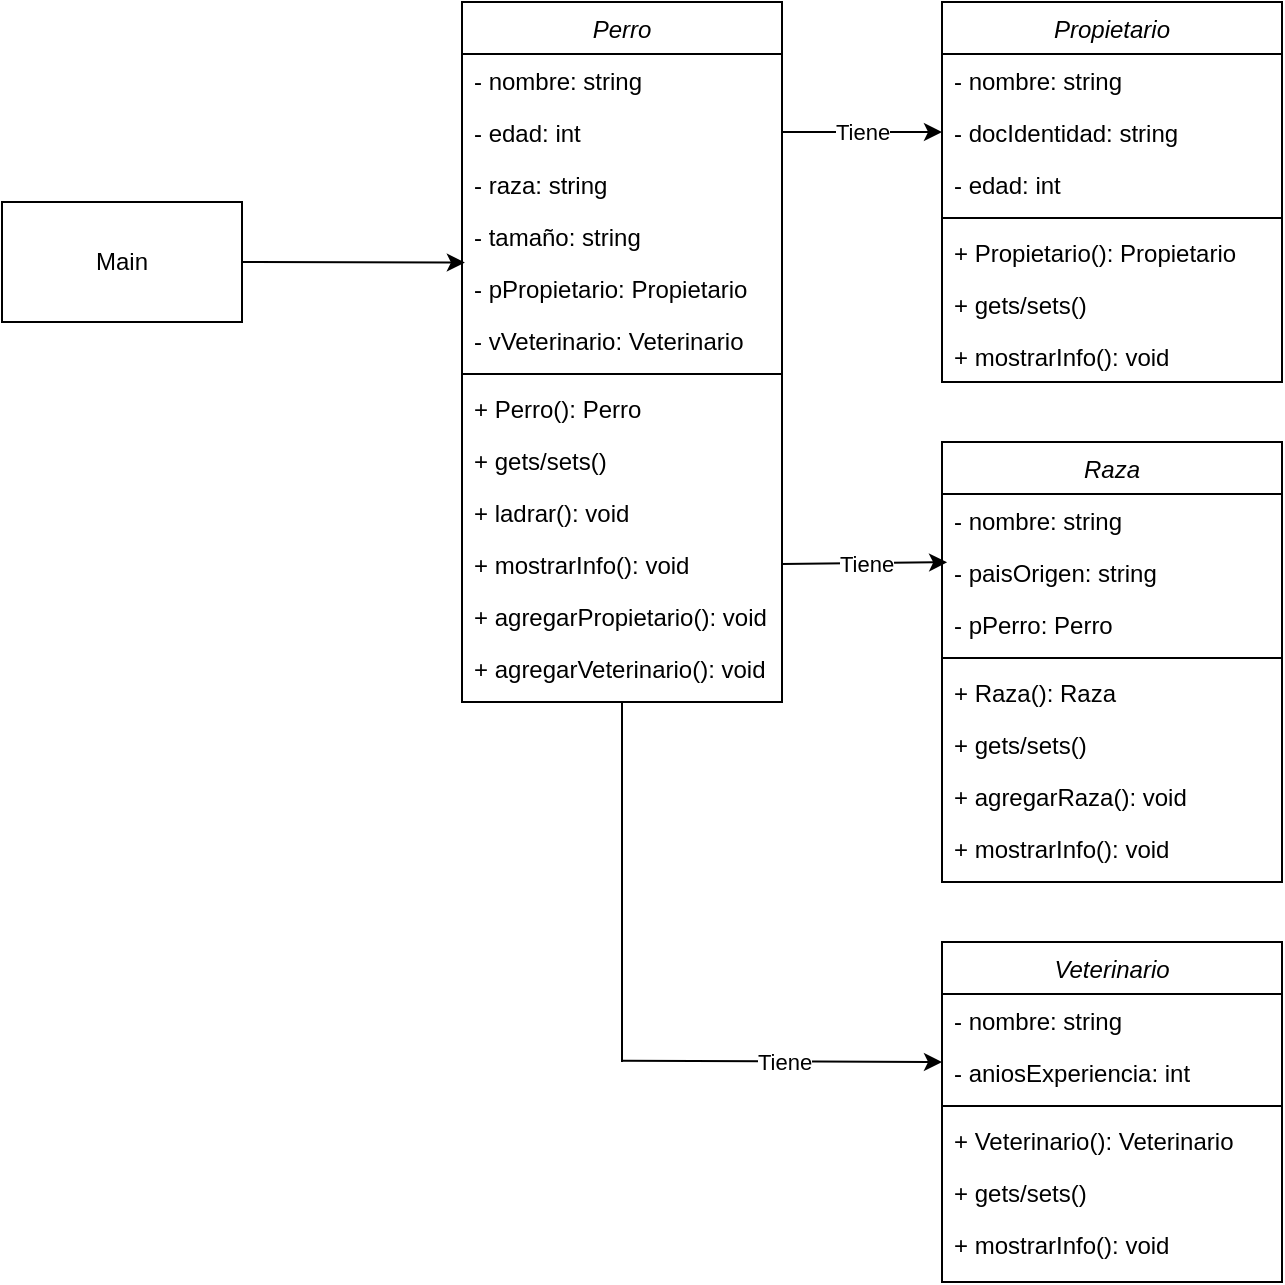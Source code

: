 <mxfile version="23.1.2" type="device">
  <diagram id="C5RBs43oDa-KdzZeNtuy" name="Page-1">
    <mxGraphModel dx="772" dy="294" grid="1" gridSize="10" guides="1" tooltips="1" connect="1" arrows="1" fold="1" page="1" pageScale="1" pageWidth="827" pageHeight="1169" math="0" shadow="0">
      <root>
        <mxCell id="WIyWlLk6GJQsqaUBKTNV-0" />
        <mxCell id="WIyWlLk6GJQsqaUBKTNV-1" parent="WIyWlLk6GJQsqaUBKTNV-0" />
        <mxCell id="zkfFHV4jXpPFQw0GAbJ--0" value="Perro" style="swimlane;fontStyle=2;align=center;verticalAlign=top;childLayout=stackLayout;horizontal=1;startSize=26;horizontalStack=0;resizeParent=1;resizeLast=0;collapsible=1;marginBottom=0;rounded=0;shadow=0;strokeWidth=1;" parent="WIyWlLk6GJQsqaUBKTNV-1" vertex="1">
          <mxGeometry x="350" y="50" width="160" height="350" as="geometry">
            <mxRectangle x="230" y="140" width="160" height="26" as="alternateBounds" />
          </mxGeometry>
        </mxCell>
        <mxCell id="zkfFHV4jXpPFQw0GAbJ--1" value="- nombre: string" style="text;align=left;verticalAlign=top;spacingLeft=4;spacingRight=4;overflow=hidden;rotatable=0;points=[[0,0.5],[1,0.5]];portConstraint=eastwest;" parent="zkfFHV4jXpPFQw0GAbJ--0" vertex="1">
          <mxGeometry y="26" width="160" height="26" as="geometry" />
        </mxCell>
        <mxCell id="zkfFHV4jXpPFQw0GAbJ--2" value="- edad: int" style="text;align=left;verticalAlign=top;spacingLeft=4;spacingRight=4;overflow=hidden;rotatable=0;points=[[0,0.5],[1,0.5]];portConstraint=eastwest;rounded=0;shadow=0;html=0;" parent="zkfFHV4jXpPFQw0GAbJ--0" vertex="1">
          <mxGeometry y="52" width="160" height="26" as="geometry" />
        </mxCell>
        <mxCell id="zkfFHV4jXpPFQw0GAbJ--3" value="- raza: string" style="text;align=left;verticalAlign=top;spacingLeft=4;spacingRight=4;overflow=hidden;rotatable=0;points=[[0,0.5],[1,0.5]];portConstraint=eastwest;rounded=0;shadow=0;html=0;" parent="zkfFHV4jXpPFQw0GAbJ--0" vertex="1">
          <mxGeometry y="78" width="160" height="26" as="geometry" />
        </mxCell>
        <mxCell id="dlrAxM8s-oQDHINTln1t-0" value="- tamaño: string" style="text;align=left;verticalAlign=top;spacingLeft=4;spacingRight=4;overflow=hidden;rotatable=0;points=[[0,0.5],[1,0.5]];portConstraint=eastwest;rounded=0;shadow=0;html=0;" vertex="1" parent="zkfFHV4jXpPFQw0GAbJ--0">
          <mxGeometry y="104" width="160" height="26" as="geometry" />
        </mxCell>
        <mxCell id="dlrAxM8s-oQDHINTln1t-1" value="- pPropietario: Propietario" style="text;align=left;verticalAlign=top;spacingLeft=4;spacingRight=4;overflow=hidden;rotatable=0;points=[[0,0.5],[1,0.5]];portConstraint=eastwest;rounded=0;shadow=0;html=0;" vertex="1" parent="zkfFHV4jXpPFQw0GAbJ--0">
          <mxGeometry y="130" width="160" height="26" as="geometry" />
        </mxCell>
        <mxCell id="dlrAxM8s-oQDHINTln1t-2" value="- vVeterinario: Veterinario" style="text;align=left;verticalAlign=top;spacingLeft=4;spacingRight=4;overflow=hidden;rotatable=0;points=[[0,0.5],[1,0.5]];portConstraint=eastwest;rounded=0;shadow=0;html=0;" vertex="1" parent="zkfFHV4jXpPFQw0GAbJ--0">
          <mxGeometry y="156" width="160" height="26" as="geometry" />
        </mxCell>
        <mxCell id="zkfFHV4jXpPFQw0GAbJ--4" value="" style="line;html=1;strokeWidth=1;align=left;verticalAlign=middle;spacingTop=-1;spacingLeft=3;spacingRight=3;rotatable=0;labelPosition=right;points=[];portConstraint=eastwest;" parent="zkfFHV4jXpPFQw0GAbJ--0" vertex="1">
          <mxGeometry y="182" width="160" height="8" as="geometry" />
        </mxCell>
        <mxCell id="zkfFHV4jXpPFQw0GAbJ--5" value="+ Perro(): Perro" style="text;align=left;verticalAlign=top;spacingLeft=4;spacingRight=4;overflow=hidden;rotatable=0;points=[[0,0.5],[1,0.5]];portConstraint=eastwest;" parent="zkfFHV4jXpPFQw0GAbJ--0" vertex="1">
          <mxGeometry y="190" width="160" height="26" as="geometry" />
        </mxCell>
        <mxCell id="dlrAxM8s-oQDHINTln1t-17" value="+ gets/sets()" style="text;align=left;verticalAlign=top;spacingLeft=4;spacingRight=4;overflow=hidden;rotatable=0;points=[[0,0.5],[1,0.5]];portConstraint=eastwest;" vertex="1" parent="zkfFHV4jXpPFQw0GAbJ--0">
          <mxGeometry y="216" width="160" height="26" as="geometry" />
        </mxCell>
        <mxCell id="dlrAxM8s-oQDHINTln1t-18" value="+ ladrar(): void" style="text;align=left;verticalAlign=top;spacingLeft=4;spacingRight=4;overflow=hidden;rotatable=0;points=[[0,0.5],[1,0.5]];portConstraint=eastwest;" vertex="1" parent="zkfFHV4jXpPFQw0GAbJ--0">
          <mxGeometry y="242" width="160" height="26" as="geometry" />
        </mxCell>
        <mxCell id="dlrAxM8s-oQDHINTln1t-19" value="+ mostrarInfo(): void" style="text;align=left;verticalAlign=top;spacingLeft=4;spacingRight=4;overflow=hidden;rotatable=0;points=[[0,0.5],[1,0.5]];portConstraint=eastwest;" vertex="1" parent="zkfFHV4jXpPFQw0GAbJ--0">
          <mxGeometry y="268" width="160" height="26" as="geometry" />
        </mxCell>
        <mxCell id="dlrAxM8s-oQDHINTln1t-20" value="+ agregarPropietario(): void" style="text;align=left;verticalAlign=top;spacingLeft=4;spacingRight=4;overflow=hidden;rotatable=0;points=[[0,0.5],[1,0.5]];portConstraint=eastwest;" vertex="1" parent="zkfFHV4jXpPFQw0GAbJ--0">
          <mxGeometry y="294" width="160" height="26" as="geometry" />
        </mxCell>
        <mxCell id="dlrAxM8s-oQDHINTln1t-21" value="+ agregarVeterinario(): void" style="text;align=left;verticalAlign=top;spacingLeft=4;spacingRight=4;overflow=hidden;rotatable=0;points=[[0,0.5],[1,0.5]];portConstraint=eastwest;" vertex="1" parent="zkfFHV4jXpPFQw0GAbJ--0">
          <mxGeometry y="320" width="160" height="26" as="geometry" />
        </mxCell>
        <mxCell id="dlrAxM8s-oQDHINTln1t-25" value="Propietario" style="swimlane;fontStyle=2;align=center;verticalAlign=top;childLayout=stackLayout;horizontal=1;startSize=26;horizontalStack=0;resizeParent=1;resizeLast=0;collapsible=1;marginBottom=0;rounded=0;shadow=0;strokeWidth=1;" vertex="1" parent="WIyWlLk6GJQsqaUBKTNV-1">
          <mxGeometry x="590" y="50" width="170" height="190" as="geometry">
            <mxRectangle x="230" y="140" width="160" height="26" as="alternateBounds" />
          </mxGeometry>
        </mxCell>
        <mxCell id="dlrAxM8s-oQDHINTln1t-26" value="- nombre: string" style="text;align=left;verticalAlign=top;spacingLeft=4;spacingRight=4;overflow=hidden;rotatable=0;points=[[0,0.5],[1,0.5]];portConstraint=eastwest;" vertex="1" parent="dlrAxM8s-oQDHINTln1t-25">
          <mxGeometry y="26" width="170" height="26" as="geometry" />
        </mxCell>
        <mxCell id="dlrAxM8s-oQDHINTln1t-27" value="- docIdentidad: string" style="text;align=left;verticalAlign=top;spacingLeft=4;spacingRight=4;overflow=hidden;rotatable=0;points=[[0,0.5],[1,0.5]];portConstraint=eastwest;rounded=0;shadow=0;html=0;" vertex="1" parent="dlrAxM8s-oQDHINTln1t-25">
          <mxGeometry y="52" width="170" height="26" as="geometry" />
        </mxCell>
        <mxCell id="dlrAxM8s-oQDHINTln1t-28" value="- edad: int" style="text;align=left;verticalAlign=top;spacingLeft=4;spacingRight=4;overflow=hidden;rotatable=0;points=[[0,0.5],[1,0.5]];portConstraint=eastwest;rounded=0;shadow=0;html=0;" vertex="1" parent="dlrAxM8s-oQDHINTln1t-25">
          <mxGeometry y="78" width="170" height="26" as="geometry" />
        </mxCell>
        <mxCell id="dlrAxM8s-oQDHINTln1t-32" value="" style="line;html=1;strokeWidth=1;align=left;verticalAlign=middle;spacingTop=-1;spacingLeft=3;spacingRight=3;rotatable=0;labelPosition=right;points=[];portConstraint=eastwest;" vertex="1" parent="dlrAxM8s-oQDHINTln1t-25">
          <mxGeometry y="104" width="170" height="8" as="geometry" />
        </mxCell>
        <mxCell id="dlrAxM8s-oQDHINTln1t-33" value="+ Propietario(): Propietario" style="text;align=left;verticalAlign=top;spacingLeft=4;spacingRight=4;overflow=hidden;rotatable=0;points=[[0,0.5],[1,0.5]];portConstraint=eastwest;" vertex="1" parent="dlrAxM8s-oQDHINTln1t-25">
          <mxGeometry y="112" width="170" height="26" as="geometry" />
        </mxCell>
        <mxCell id="dlrAxM8s-oQDHINTln1t-41" value="+ gets/sets()" style="text;align=left;verticalAlign=top;spacingLeft=4;spacingRight=4;overflow=hidden;rotatable=0;points=[[0,0.5],[1,0.5]];portConstraint=eastwest;" vertex="1" parent="dlrAxM8s-oQDHINTln1t-25">
          <mxGeometry y="138" width="170" height="26" as="geometry" />
        </mxCell>
        <mxCell id="dlrAxM8s-oQDHINTln1t-42" value="+ mostrarInfo(): void" style="text;align=left;verticalAlign=top;spacingLeft=4;spacingRight=4;overflow=hidden;rotatable=0;points=[[0,0.5],[1,0.5]];portConstraint=eastwest;" vertex="1" parent="dlrAxM8s-oQDHINTln1t-25">
          <mxGeometry y="164" width="170" height="26" as="geometry" />
        </mxCell>
        <mxCell id="dlrAxM8s-oQDHINTln1t-54" value="Raza" style="swimlane;fontStyle=2;align=center;verticalAlign=top;childLayout=stackLayout;horizontal=1;startSize=26;horizontalStack=0;resizeParent=1;resizeLast=0;collapsible=1;marginBottom=0;rounded=0;shadow=0;strokeWidth=1;" vertex="1" parent="WIyWlLk6GJQsqaUBKTNV-1">
          <mxGeometry x="590" y="270" width="170" height="220" as="geometry">
            <mxRectangle x="230" y="140" width="160" height="26" as="alternateBounds" />
          </mxGeometry>
        </mxCell>
        <mxCell id="dlrAxM8s-oQDHINTln1t-55" value="- nombre: string" style="text;align=left;verticalAlign=top;spacingLeft=4;spacingRight=4;overflow=hidden;rotatable=0;points=[[0,0.5],[1,0.5]];portConstraint=eastwest;" vertex="1" parent="dlrAxM8s-oQDHINTln1t-54">
          <mxGeometry y="26" width="170" height="26" as="geometry" />
        </mxCell>
        <mxCell id="dlrAxM8s-oQDHINTln1t-56" value="- paisOrigen: string" style="text;align=left;verticalAlign=top;spacingLeft=4;spacingRight=4;overflow=hidden;rotatable=0;points=[[0,0.5],[1,0.5]];portConstraint=eastwest;rounded=0;shadow=0;html=0;" vertex="1" parent="dlrAxM8s-oQDHINTln1t-54">
          <mxGeometry y="52" width="170" height="26" as="geometry" />
        </mxCell>
        <mxCell id="dlrAxM8s-oQDHINTln1t-57" value="- pPerro: Perro" style="text;align=left;verticalAlign=top;spacingLeft=4;spacingRight=4;overflow=hidden;rotatable=0;points=[[0,0.5],[1,0.5]];portConstraint=eastwest;rounded=0;shadow=0;html=0;" vertex="1" parent="dlrAxM8s-oQDHINTln1t-54">
          <mxGeometry y="78" width="170" height="26" as="geometry" />
        </mxCell>
        <mxCell id="dlrAxM8s-oQDHINTln1t-58" value="" style="line;html=1;strokeWidth=1;align=left;verticalAlign=middle;spacingTop=-1;spacingLeft=3;spacingRight=3;rotatable=0;labelPosition=right;points=[];portConstraint=eastwest;" vertex="1" parent="dlrAxM8s-oQDHINTln1t-54">
          <mxGeometry y="104" width="170" height="8" as="geometry" />
        </mxCell>
        <mxCell id="dlrAxM8s-oQDHINTln1t-59" value="+ Raza(): Raza" style="text;align=left;verticalAlign=top;spacingLeft=4;spacingRight=4;overflow=hidden;rotatable=0;points=[[0,0.5],[1,0.5]];portConstraint=eastwest;" vertex="1" parent="dlrAxM8s-oQDHINTln1t-54">
          <mxGeometry y="112" width="170" height="26" as="geometry" />
        </mxCell>
        <mxCell id="dlrAxM8s-oQDHINTln1t-66" value="+ gets/sets()" style="text;align=left;verticalAlign=top;spacingLeft=4;spacingRight=4;overflow=hidden;rotatable=0;points=[[0,0.5],[1,0.5]];portConstraint=eastwest;" vertex="1" parent="dlrAxM8s-oQDHINTln1t-54">
          <mxGeometry y="138" width="170" height="26" as="geometry" />
        </mxCell>
        <mxCell id="dlrAxM8s-oQDHINTln1t-67" value="+ agregarRaza(): void" style="text;align=left;verticalAlign=top;spacingLeft=4;spacingRight=4;overflow=hidden;rotatable=0;points=[[0,0.5],[1,0.5]];portConstraint=eastwest;" vertex="1" parent="dlrAxM8s-oQDHINTln1t-54">
          <mxGeometry y="164" width="170" height="26" as="geometry" />
        </mxCell>
        <mxCell id="dlrAxM8s-oQDHINTln1t-68" value="+ mostrarInfo(): void " style="text;align=left;verticalAlign=top;spacingLeft=4;spacingRight=4;overflow=hidden;rotatable=0;points=[[0,0.5],[1,0.5]];portConstraint=eastwest;" vertex="1" parent="dlrAxM8s-oQDHINTln1t-54">
          <mxGeometry y="190" width="170" height="26" as="geometry" />
        </mxCell>
        <mxCell id="dlrAxM8s-oQDHINTln1t-84" value="Veterinario" style="swimlane;fontStyle=2;align=center;verticalAlign=top;childLayout=stackLayout;horizontal=1;startSize=26;horizontalStack=0;resizeParent=1;resizeLast=0;collapsible=1;marginBottom=0;rounded=0;shadow=0;strokeWidth=1;" vertex="1" parent="WIyWlLk6GJQsqaUBKTNV-1">
          <mxGeometry x="590" y="520" width="170" height="170" as="geometry">
            <mxRectangle x="230" y="140" width="160" height="26" as="alternateBounds" />
          </mxGeometry>
        </mxCell>
        <mxCell id="dlrAxM8s-oQDHINTln1t-85" value="- nombre: string" style="text;align=left;verticalAlign=top;spacingLeft=4;spacingRight=4;overflow=hidden;rotatable=0;points=[[0,0.5],[1,0.5]];portConstraint=eastwest;" vertex="1" parent="dlrAxM8s-oQDHINTln1t-84">
          <mxGeometry y="26" width="170" height="26" as="geometry" />
        </mxCell>
        <mxCell id="dlrAxM8s-oQDHINTln1t-86" value="- aniosExperiencia: int" style="text;align=left;verticalAlign=top;spacingLeft=4;spacingRight=4;overflow=hidden;rotatable=0;points=[[0,0.5],[1,0.5]];portConstraint=eastwest;rounded=0;shadow=0;html=0;" vertex="1" parent="dlrAxM8s-oQDHINTln1t-84">
          <mxGeometry y="52" width="170" height="26" as="geometry" />
        </mxCell>
        <mxCell id="dlrAxM8s-oQDHINTln1t-88" value="" style="line;html=1;strokeWidth=1;align=left;verticalAlign=middle;spacingTop=-1;spacingLeft=3;spacingRight=3;rotatable=0;labelPosition=right;points=[];portConstraint=eastwest;" vertex="1" parent="dlrAxM8s-oQDHINTln1t-84">
          <mxGeometry y="78" width="170" height="8" as="geometry" />
        </mxCell>
        <mxCell id="dlrAxM8s-oQDHINTln1t-89" value="+ Veterinario(): Veterinario" style="text;align=left;verticalAlign=top;spacingLeft=4;spacingRight=4;overflow=hidden;rotatable=0;points=[[0,0.5],[1,0.5]];portConstraint=eastwest;" vertex="1" parent="dlrAxM8s-oQDHINTln1t-84">
          <mxGeometry y="86" width="170" height="26" as="geometry" />
        </mxCell>
        <mxCell id="dlrAxM8s-oQDHINTln1t-94" value="+ gets/sets()" style="text;align=left;verticalAlign=top;spacingLeft=4;spacingRight=4;overflow=hidden;rotatable=0;points=[[0,0.5],[1,0.5]];portConstraint=eastwest;" vertex="1" parent="dlrAxM8s-oQDHINTln1t-84">
          <mxGeometry y="112" width="170" height="26" as="geometry" />
        </mxCell>
        <mxCell id="dlrAxM8s-oQDHINTln1t-96" value="+ mostrarInfo(): void" style="text;align=left;verticalAlign=top;spacingLeft=4;spacingRight=4;overflow=hidden;rotatable=0;points=[[0,0.5],[1,0.5]];portConstraint=eastwest;" vertex="1" parent="dlrAxM8s-oQDHINTln1t-84">
          <mxGeometry y="138" width="170" height="26" as="geometry" />
        </mxCell>
        <mxCell id="dlrAxM8s-oQDHINTln1t-104" value="" style="endArrow=classic;html=1;rounded=0;exitX=1;exitY=0.5;exitDx=0;exitDy=0;entryX=0;entryY=0.5;entryDx=0;entryDy=0;" edge="1" parent="WIyWlLk6GJQsqaUBKTNV-1" source="zkfFHV4jXpPFQw0GAbJ--2" target="dlrAxM8s-oQDHINTln1t-27">
          <mxGeometry relative="1" as="geometry">
            <mxPoint x="510" y="130" as="sourcePoint" />
            <mxPoint x="590" y="130" as="targetPoint" />
          </mxGeometry>
        </mxCell>
        <mxCell id="dlrAxM8s-oQDHINTln1t-105" value="Tiene" style="edgeLabel;resizable=0;html=1;align=center;verticalAlign=middle;" connectable="0" vertex="1" parent="dlrAxM8s-oQDHINTln1t-104">
          <mxGeometry relative="1" as="geometry" />
        </mxCell>
        <mxCell id="dlrAxM8s-oQDHINTln1t-107" value="" style="endArrow=classic;html=1;rounded=0;exitX=1;exitY=0.5;exitDx=0;exitDy=0;entryX=0.015;entryY=0.312;entryDx=0;entryDy=0;entryPerimeter=0;" edge="1" parent="WIyWlLk6GJQsqaUBKTNV-1" source="dlrAxM8s-oQDHINTln1t-19" target="dlrAxM8s-oQDHINTln1t-56">
          <mxGeometry relative="1" as="geometry">
            <mxPoint x="510" y="320" as="sourcePoint" />
            <mxPoint x="590" y="351" as="targetPoint" />
          </mxGeometry>
        </mxCell>
        <mxCell id="dlrAxM8s-oQDHINTln1t-108" value="Tiene" style="edgeLabel;resizable=0;html=1;align=center;verticalAlign=middle;" connectable="0" vertex="1" parent="dlrAxM8s-oQDHINTln1t-107">
          <mxGeometry relative="1" as="geometry" />
        </mxCell>
        <mxCell id="dlrAxM8s-oQDHINTln1t-111" value="" style="endArrow=classic;html=1;rounded=0;entryX=0;entryY=0.308;entryDx=0;entryDy=0;entryPerimeter=0;" edge="1" parent="WIyWlLk6GJQsqaUBKTNV-1" target="dlrAxM8s-oQDHINTln1t-86">
          <mxGeometry relative="1" as="geometry">
            <mxPoint x="430.48" y="579.38" as="sourcePoint" />
            <mxPoint x="600" y="589.622" as="targetPoint" />
          </mxGeometry>
        </mxCell>
        <mxCell id="dlrAxM8s-oQDHINTln1t-112" value="Tiene" style="edgeLabel;resizable=0;html=1;align=center;verticalAlign=middle;" connectable="0" vertex="1" parent="dlrAxM8s-oQDHINTln1t-111">
          <mxGeometry relative="1" as="geometry" />
        </mxCell>
        <mxCell id="dlrAxM8s-oQDHINTln1t-113" value="" style="endArrow=none;html=1;rounded=0;entryX=0.5;entryY=1;entryDx=0;entryDy=0;" edge="1" parent="WIyWlLk6GJQsqaUBKTNV-1" target="zkfFHV4jXpPFQw0GAbJ--0">
          <mxGeometry width="50" height="50" relative="1" as="geometry">
            <mxPoint x="430" y="580" as="sourcePoint" />
            <mxPoint x="560" y="550" as="targetPoint" />
            <Array as="points">
              <mxPoint x="430" y="540" />
            </Array>
          </mxGeometry>
        </mxCell>
        <mxCell id="dlrAxM8s-oQDHINTln1t-114" value="" style="rounded=0;whiteSpace=wrap;html=1;" vertex="1" parent="WIyWlLk6GJQsqaUBKTNV-1">
          <mxGeometry x="120" y="150" width="120" height="60" as="geometry" />
        </mxCell>
        <mxCell id="dlrAxM8s-oQDHINTln1t-115" value="Main" style="text;strokeColor=none;fillColor=none;align=center;verticalAlign=middle;spacingLeft=4;spacingRight=4;overflow=hidden;points=[[0,0.5],[1,0.5]];portConstraint=eastwest;rotatable=0;whiteSpace=wrap;html=1;" vertex="1" parent="WIyWlLk6GJQsqaUBKTNV-1">
          <mxGeometry x="140" y="165" width="80" height="30" as="geometry" />
        </mxCell>
        <mxCell id="dlrAxM8s-oQDHINTln1t-116" value="" style="endArrow=classic;html=1;rounded=0;exitX=1;exitY=0.5;exitDx=0;exitDy=0;entryX=0.009;entryY=0.011;entryDx=0;entryDy=0;entryPerimeter=0;" edge="1" parent="WIyWlLk6GJQsqaUBKTNV-1" source="dlrAxM8s-oQDHINTln1t-114" target="dlrAxM8s-oQDHINTln1t-1">
          <mxGeometry width="50" height="50" relative="1" as="geometry">
            <mxPoint x="230" y="180" as="sourcePoint" />
            <mxPoint x="280" y="130" as="targetPoint" />
          </mxGeometry>
        </mxCell>
      </root>
    </mxGraphModel>
  </diagram>
</mxfile>
